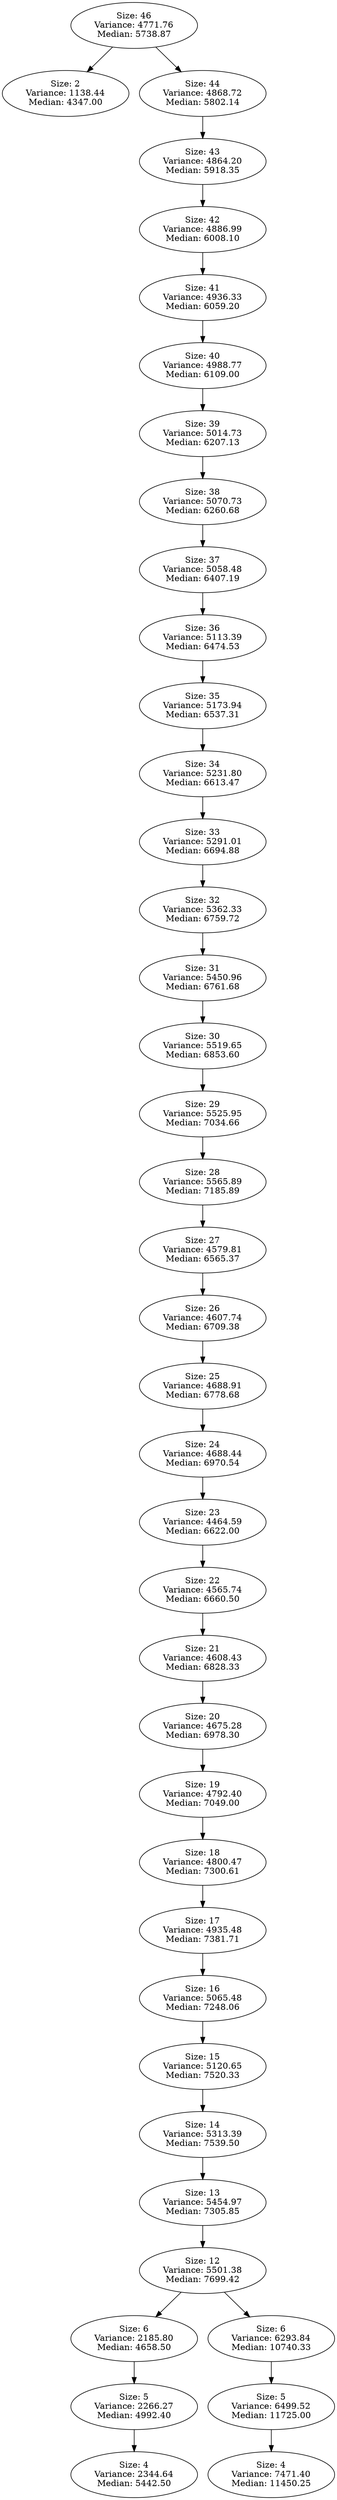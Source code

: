 DIGRAPH G {
"Size: 46\nVariance: 4771.76\nMedian: 5738.87" -> "Size: 2\nVariance: 1138.44\nMedian: 4347.00" L=0;
"Size: 46\nVariance: 4771.76\nMedian: 5738.87" -> "Size: 44\nVariance: 4868.72\nMedian: 5802.14" L=0;
"Size: 44\nVariance: 4868.72\nMedian: 5802.14" -> "Size: 43\nVariance: 4864.20\nMedian: 5918.35" L=1;
"Size: 43\nVariance: 4864.20\nMedian: 5918.35" -> "Size: 42\nVariance: 4886.99\nMedian: 6008.10" L=2;
"Size: 42\nVariance: 4886.99\nMedian: 6008.10" -> "Size: 41\nVariance: 4936.33\nMedian: 6059.20" L=3;
"Size: 41\nVariance: 4936.33\nMedian: 6059.20" -> "Size: 40\nVariance: 4988.77\nMedian: 6109.00" L=4;
"Size: 40\nVariance: 4988.77\nMedian: 6109.00" -> "Size: 39\nVariance: 5014.73\nMedian: 6207.13" L=5;
"Size: 39\nVariance: 5014.73\nMedian: 6207.13" -> "Size: 38\nVariance: 5070.73\nMedian: 6260.68" L=6;
"Size: 38\nVariance: 5070.73\nMedian: 6260.68" -> "Size: 37\nVariance: 5058.48\nMedian: 6407.19" L=7;
"Size: 37\nVariance: 5058.48\nMedian: 6407.19" -> "Size: 36\nVariance: 5113.39\nMedian: 6474.53" L=8;
"Size: 36\nVariance: 5113.39\nMedian: 6474.53" -> "Size: 35\nVariance: 5173.94\nMedian: 6537.31" L=9;
"Size: 35\nVariance: 5173.94\nMedian: 6537.31" -> "Size: 34\nVariance: 5231.80\nMedian: 6613.47" L=10;
"Size: 34\nVariance: 5231.80\nMedian: 6613.47" -> "Size: 33\nVariance: 5291.01\nMedian: 6694.88" L=11;
"Size: 33\nVariance: 5291.01\nMedian: 6694.88" -> "Size: 32\nVariance: 5362.33\nMedian: 6759.72" L=12;
"Size: 32\nVariance: 5362.33\nMedian: 6759.72" -> "Size: 31\nVariance: 5450.96\nMedian: 6761.68" L=13;
"Size: 31\nVariance: 5450.96\nMedian: 6761.68" -> "Size: 30\nVariance: 5519.65\nMedian: 6853.60" L=14;
"Size: 30\nVariance: 5519.65\nMedian: 6853.60" -> "Size: 29\nVariance: 5525.95\nMedian: 7034.66" L=15;
"Size: 29\nVariance: 5525.95\nMedian: 7034.66" -> "Size: 28\nVariance: 5565.89\nMedian: 7185.89" L=16;
"Size: 28\nVariance: 5565.89\nMedian: 7185.89" -> "Size: 27\nVariance: 4579.81\nMedian: 6565.37" L=17;
"Size: 27\nVariance: 4579.81\nMedian: 6565.37" -> "Size: 26\nVariance: 4607.74\nMedian: 6709.38" L=18;
"Size: 26\nVariance: 4607.74\nMedian: 6709.38" -> "Size: 25\nVariance: 4688.91\nMedian: 6778.68" L=19;
"Size: 25\nVariance: 4688.91\nMedian: 6778.68" -> "Size: 24\nVariance: 4688.44\nMedian: 6970.54" L=20;
"Size: 24\nVariance: 4688.44\nMedian: 6970.54" -> "Size: 23\nVariance: 4464.59\nMedian: 6622.00" L=21;
"Size: 23\nVariance: 4464.59\nMedian: 6622.00" -> "Size: 22\nVariance: 4565.74\nMedian: 6660.50" L=22;
"Size: 22\nVariance: 4565.74\nMedian: 6660.50" -> "Size: 21\nVariance: 4608.43\nMedian: 6828.33" L=23;
"Size: 21\nVariance: 4608.43\nMedian: 6828.33" -> "Size: 20\nVariance: 4675.28\nMedian: 6978.30" L=24;
"Size: 20\nVariance: 4675.28\nMedian: 6978.30" -> "Size: 19\nVariance: 4792.40\nMedian: 7049.00" L=25;
"Size: 19\nVariance: 4792.40\nMedian: 7049.00" -> "Size: 18\nVariance: 4800.47\nMedian: 7300.61" L=26;
"Size: 18\nVariance: 4800.47\nMedian: 7300.61" -> "Size: 17\nVariance: 4935.48\nMedian: 7381.71" L=27;
"Size: 17\nVariance: 4935.48\nMedian: 7381.71" -> "Size: 16\nVariance: 5065.48\nMedian: 7248.06" L=28;
"Size: 16\nVariance: 5065.48\nMedian: 7248.06" -> "Size: 15\nVariance: 5120.65\nMedian: 7520.33" L=29;
"Size: 15\nVariance: 5120.65\nMedian: 7520.33" -> "Size: 14\nVariance: 5313.39\nMedian: 7539.50" L=30;
"Size: 14\nVariance: 5313.39\nMedian: 7539.50" -> "Size: 13\nVariance: 5454.97\nMedian: 7305.85" L=31;
"Size: 13\nVariance: 5454.97\nMedian: 7305.85" -> "Size: 12\nVariance: 5501.38\nMedian: 7699.42" L=32;
"Size: 12\nVariance: 5501.38\nMedian: 7699.42" -> "Size: 6\nVariance: 2185.80\nMedian: 4658.50" L=33;
"Size: 12\nVariance: 5501.38\nMedian: 7699.42" -> "Size: 6\nVariance: 6293.84\nMedian: 10740.33" L=33;
"Size: 6\nVariance: 2185.80\nMedian: 4658.50" -> "Size: 5\nVariance: 2266.27\nMedian: 4992.40" L=34;
"Size: 5\nVariance: 2266.27\nMedian: 4992.40" -> "Size: 4\nVariance: 2344.64\nMedian: 5442.50" L=35;
"Size: 6\nVariance: 6293.84\nMedian: 10740.33" -> "Size: 5\nVariance: 6499.52\nMedian: 11725.00" L=34;
"Size: 5\nVariance: 6499.52\nMedian: 11725.00" -> "Size: 4\nVariance: 7471.40\nMedian: 11450.25" L=35;
}
